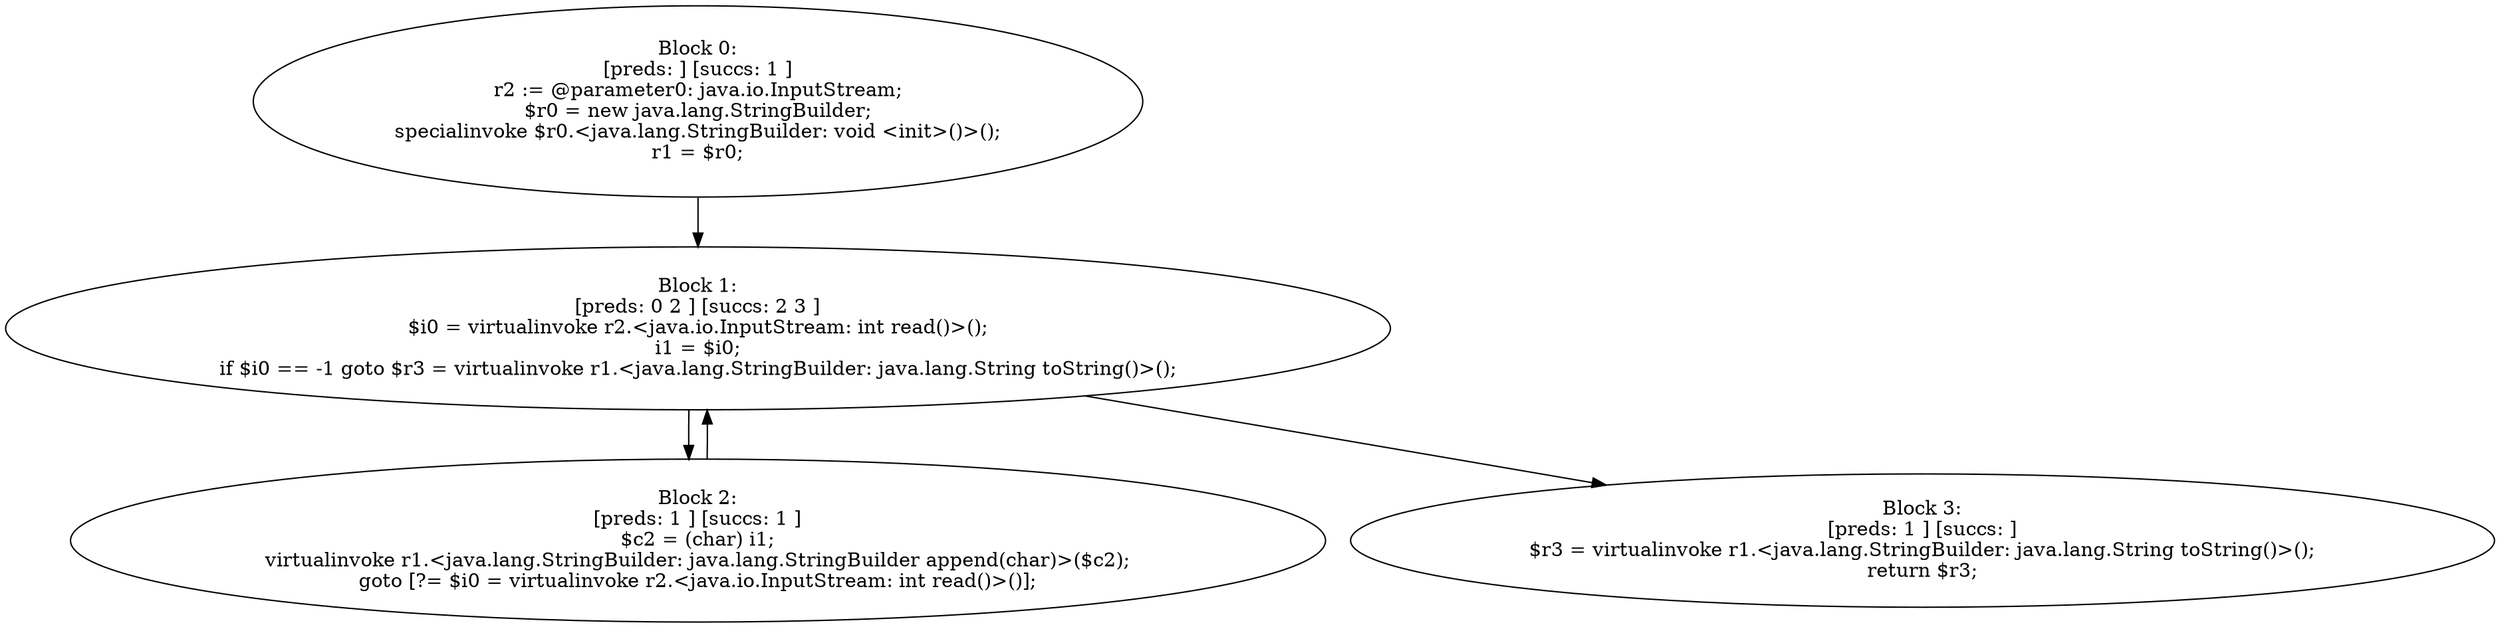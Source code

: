 digraph "unitGraph" {
    "Block 0:
[preds: ] [succs: 1 ]
r2 := @parameter0: java.io.InputStream;
$r0 = new java.lang.StringBuilder;
specialinvoke $r0.<java.lang.StringBuilder: void <init>()>();
r1 = $r0;
"
    "Block 1:
[preds: 0 2 ] [succs: 2 3 ]
$i0 = virtualinvoke r2.<java.io.InputStream: int read()>();
i1 = $i0;
if $i0 == -1 goto $r3 = virtualinvoke r1.<java.lang.StringBuilder: java.lang.String toString()>();
"
    "Block 2:
[preds: 1 ] [succs: 1 ]
$c2 = (char) i1;
virtualinvoke r1.<java.lang.StringBuilder: java.lang.StringBuilder append(char)>($c2);
goto [?= $i0 = virtualinvoke r2.<java.io.InputStream: int read()>()];
"
    "Block 3:
[preds: 1 ] [succs: ]
$r3 = virtualinvoke r1.<java.lang.StringBuilder: java.lang.String toString()>();
return $r3;
"
    "Block 0:
[preds: ] [succs: 1 ]
r2 := @parameter0: java.io.InputStream;
$r0 = new java.lang.StringBuilder;
specialinvoke $r0.<java.lang.StringBuilder: void <init>()>();
r1 = $r0;
"->"Block 1:
[preds: 0 2 ] [succs: 2 3 ]
$i0 = virtualinvoke r2.<java.io.InputStream: int read()>();
i1 = $i0;
if $i0 == -1 goto $r3 = virtualinvoke r1.<java.lang.StringBuilder: java.lang.String toString()>();
";
    "Block 1:
[preds: 0 2 ] [succs: 2 3 ]
$i0 = virtualinvoke r2.<java.io.InputStream: int read()>();
i1 = $i0;
if $i0 == -1 goto $r3 = virtualinvoke r1.<java.lang.StringBuilder: java.lang.String toString()>();
"->"Block 2:
[preds: 1 ] [succs: 1 ]
$c2 = (char) i1;
virtualinvoke r1.<java.lang.StringBuilder: java.lang.StringBuilder append(char)>($c2);
goto [?= $i0 = virtualinvoke r2.<java.io.InputStream: int read()>()];
";
    "Block 1:
[preds: 0 2 ] [succs: 2 3 ]
$i0 = virtualinvoke r2.<java.io.InputStream: int read()>();
i1 = $i0;
if $i0 == -1 goto $r3 = virtualinvoke r1.<java.lang.StringBuilder: java.lang.String toString()>();
"->"Block 3:
[preds: 1 ] [succs: ]
$r3 = virtualinvoke r1.<java.lang.StringBuilder: java.lang.String toString()>();
return $r3;
";
    "Block 2:
[preds: 1 ] [succs: 1 ]
$c2 = (char) i1;
virtualinvoke r1.<java.lang.StringBuilder: java.lang.StringBuilder append(char)>($c2);
goto [?= $i0 = virtualinvoke r2.<java.io.InputStream: int read()>()];
"->"Block 1:
[preds: 0 2 ] [succs: 2 3 ]
$i0 = virtualinvoke r2.<java.io.InputStream: int read()>();
i1 = $i0;
if $i0 == -1 goto $r3 = virtualinvoke r1.<java.lang.StringBuilder: java.lang.String toString()>();
";
}
